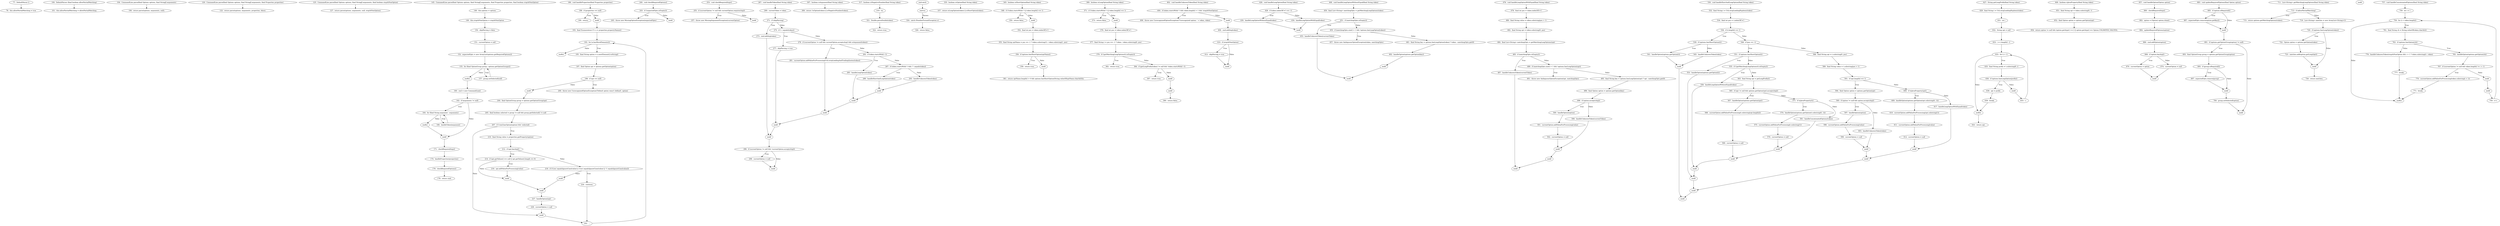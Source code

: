 digraph DefaultParser_CFG {
  // graph-vertices
  v1  [label="77:  DefaultParser ()"];
  v2  [label="78:  this.allowPartialMatching = true"];
  v3  [label="100:  DefaultParser (final boolean allowPartialMatching)"];
  v4  [label="101:  this.allowPartialMatching = allowPartialMatching"];
  v5  [label="104:  CommandLine parse(final Options options, final String[] arguments)"];
  v6  [label="106:  return parse(options, arguments, null);"];
  v7  [label="120:  CommandLine parse(final Options options, final String[] arguments, final Properties properties)"];
  v8  [label="122:  return parse(options, arguments, properties, false);"];
  v9  [label="125:  CommandLine parse(final Options options, final String[] arguments, final boolean stopAtNonOption)"];
  v10  [label="127:  return parse(options, arguments, null, stopAtNonOption);"];
  v11  [label="145:  CommandLine parse(final Options options, final String[] arguments, final Properties properties, final boolean stopAtNonOption)"];
  v12  [label="148:  this.options = options"];
  v13  [label="149:  this.stopAtNonOption = stopAtNonOption"];
  v14  [label="150:  skipParsing = false"];
  v15  [label="151:  currentOption = null"];
  v16  [label="152:  expectedOpts = new ArrayList(options.getRequiredOptions())"];
  v17  [label="155:  for (final OptionGroup group : options.getOptionGroups())"];
  v18  [label="endfor"];
  v19  [label="157:  group.setSelected(null)"];
  v20  [label="160:  cmd = new CommandLine()"];
  v21  [label="162:  if (arguments != null)"];
  v22  [label="164:  for (final String argument : arguments)"];
  v23  [label="endfor"];
  v24  [label="166:  handleToken(argument)"];
  v25  [label="endif"];
  v26  [label="171:  checkRequiredArgs()"];
  v27  [label="174:  handleProperties(properties)"];
  v28  [label="176:  checkRequiredOptions()"];
  v29  [label="178:  return cmd;"];
  v30  [label="186:  void handleProperties(final Properties properties)"];
  v31  [label="188:  if (properties == null)"];
  v32  [label="190:  return;"];
  v33  [label="endif"];
  v34  [label="193:  final Enumeration<?> e = properties.propertyNames()"];
  v35  [label="193:  for (e.hasMoreElements())"];
  v36  [label="193:   ; "];
  v37  [label="endfor"];
  v38  [label="195:  final String option = e.nextElement().toString()"];
  v39  [label="197:  final Option opt = options.getOption(option)"];
  v40  [label="198:  if (opt == null)"];
  v41  [label="200:  throw new UnrecognizedOptionException('Default option wasn't defined', option)"];
  v42  [label="endif"];
  v43  [label="204:  final OptionGroup group = options.getOptionGroup(opt)"];
  v44  [label="205:  final boolean selected = group != null && group.getSelected() != null"];
  v45  [label="207:  if (!cmd.hasOption(option) && !selected)"];
  v46  [label="210:  final String value = properties.getProperty(option)"];
  v47  [label="212:  if (opt.hasArg())"];
  v48  [label="214:  if (opt.getValues() == null || opt.getValues().length == 0)"];
  v49  [label="216:  opt.addValueForProcessing(value)"];
  v50  [label="endif"];
  v51  [label="endif"];
  v52  [label="219:  if (!('yes'.equalsIgnoreCase(value) || 'true'.equalsIgnoreCase(value) || '1'.equalsIgnoreCase(value)))"];
  v53  [label="224:  continue;"];
  v54  [label="endif"];
  v55  [label="227:  handleOption(opt)"];
  v56  [label="228:  currentOption = null"];
  v57  [label="endif"];
  v58  [label="240:  void checkRequiredOptions()"];
  v59  [label="243:  if (!expectedOpts.isEmpty())"];
  v60  [label="245:  throw new MissingOptionException(expectedOpts)"];
  v61  [label="endif"];
  v62  [label="253:  void checkRequiredArgs()"];
  v63  [label="255:  if (currentOption != null && currentOption.requiresArg())"];
  v64  [label="257:  throw new MissingArgumentException(currentOption)"];
  v65  [label="endif"];
  v66  [label="267:  void handleToken(final String token)"];
  v67  [label="269:  currentToken = token"];
  v68  [label="271:  if (skipParsing)"];
  v69  [label="273:  cmd.addArg(token)"];
  v70  [label="endif"];
  v71  [label="275:  if ('--'.equals(token))"];
  v72  [label="277:  skipParsing = true"];
  v73  [label="endif"];
  v74  [label="279:  if (currentOption != null && currentOption.acceptsArg() && isArgument(token))"];
  v75  [label="281:  currentOption.addValueForProcessing(Util.stripLeadingAndTrailingQuotes(token))"];
  v76  [label="endif"];
  v77  [label="283:  if (token.startsWith('--'))"];
  v78  [label="285:  handleLongOption(token)"];
  v79  [label="endif"];
  v80  [label="287:  if (token.startsWith('-') && !'-'.equals(token))"];
  v81  [label="289:  handleShortAndLongOption(token)"];
  v82  [label="endif"];
  v83  [label="293:  handleUnknownToken(token)"];
  v84  [label="296:  if (currentOption != null && !currentOption.acceptsArg())"];
  v85  [label="298:  currentOption = null"];
  v86  [label="endif"];
  v87  [label="307:  boolean isArgument(final String token)"];
  v88  [label="309:  return !isOption(token) || isNegativeNumber(token);"];
  v89  [label="317:  boolean isNegativeNumber(final String token)"];
  v90  [label="319:  try"];
  v91  [label="end-try"];
  v92  [label="321:  Double.parseDouble(token)"];
  v93  [label="322:  return true;"];
  v94  [label="end-catch"];
  v95  [label="324:  catch (NumberFormatException e)"];
  v96  [label="326:  return false;"];
  v97  [label="335:  boolean isOption(final String token)"];
  v98  [label="337:  return isLongOption(token) || isShortOption(token);"];
  v99  [label="345:  boolean isShortOption(final String token)"];
  v100  [label="348:  if (!token.startsWith('-') || token.length() == 1)"];
  v101  [label="350:  return false;"];
  v102  [label="endif"];
  v103  [label="354:  final int pos = token.indexOf('=')"];
  v104  [label="355:  final String optName = pos == -1 ? token.substring(1) : token.substring(1, pos)"];
  v105  [label="356:  if (options.hasShortOption(optName))"];
  v106  [label="358:  return true;"];
  v107  [label="endif"];
  v108  [label="361:  return optName.length() > 0 && options.hasShortOption(String.valueOf(optName.charAt(0)));"];
  v109  [label="369:  boolean isLongOption(final String token)"];
  v110  [label="371:  if (!token.startsWith('-') || token.length() == 1)"];
  v111  [label="373:  return false;"];
  v112  [label="endif"];
  v113  [label="376:  final int pos = token.indexOf('=')"];
  v114  [label="377:  final String t = pos == -1 ? token : token.substring(0, pos)"];
  v115  [label="379:  if (!getMatchingLongOptions(t).isEmpty())"];
  v116  [label="382:  return true;"];
  v117  [label="endif"];
  v118  [label="384:  if (getLongPrefix(token) != null && !token.startsWith('--'))"];
  v119  [label="387:  return true;"];
  v120  [label="endif"];
  v121  [label="390:  return false;"];
  v122  [label="402:  void handleUnknownToken(final String token)"];
  v123  [label="404:  if (token.startsWith('-') && token.length() > 1 && !stopAtNonOption)"];
  v124  [label="406:  throw new UnrecognizedOptionException('Unrecognized option: ' + token, token)"];
  v125  [label="endif"];
  v126  [label="409:  cmd.addArg(token)"];
  v127  [label="410:  if (stopAtNonOption)"];
  v128  [label="412:  skipParsing = true"];
  v129  [label="endif"];
  v130  [label="426:  void handleLongOption(final String token)"];
  v131  [label="428:  if (token.indexOf('=') == -1)"];
  v132  [label="430:  handleLongOptionWithoutEqual(token)"];
  v133  [label="endif"];
  v134  [label="434:  handleLongOptionWithEqual(token)"];
  v135  [label="448:  void handleLongOptionWithoutEqual(final String token)"];
  v136  [label="450:  final List<String> matchingOpts = getMatchingLongOptions(token)"];
  v137  [label="451:  if (matchingOpts.isEmpty())"];
  v138  [label="453:  handleUnknownToken(currentToken)"];
  v139  [label="endif"];
  v140  [label="455:  if (matchingOpts.size() > 1 && !options.hasLongOption(token))"];
  v141  [label="457:  throw new AmbiguousOptionException(token, matchingOpts)"];
  v142  [label="endif"];
  v143  [label="461:  final String key = options.hasLongOption(token) ? token : matchingOpts.get(0)"];
  v144  [label="462:  handleOption(options.getOption(key))"];
  v145  [label="476:  void handleLongOptionWithEqual(final String token)"];
  v146  [label="478:  final int pos = token.indexOf('=')"];
  v147  [label="480:  final String value = token.substring(pos + 1)"];
  v148  [label="482:  final String opt = token.substring(0, pos)"];
  v149  [label="484:  final List<String> matchingOpts = getMatchingLongOptions(opt)"];
  v150  [label="485:  if (matchingOpts.isEmpty())"];
  v151  [label="487:  handleUnknownToken(currentToken)"];
  v152  [label="endif"];
  v153  [label="489:  if (matchingOpts.size() > 1 && !options.hasLongOption(opt))"];
  v154  [label="491:  throw new AmbiguousOptionException(opt, matchingOpts)"];
  v155  [label="endif"];
  v156  [label="495:  final String key = options.hasLongOption(opt) ? opt : matchingOpts.get(0)"];
  v157  [label="496:  final Option option = options.getOption(key)"];
  v158  [label="498:  if (option.acceptsArg())"];
  v159  [label="500:  handleOption(option)"];
  v160  [label="501:  currentOption.addValueForProcessing(value)"];
  v161  [label="502:  currentOption = null"];
  v162  [label="endif"];
  v163  [label="506:  handleUnknownToken(currentToken)"];
  v164  [label="530:  void handleShortAndLongOption(final String token)"];
  v165  [label="532:  final String t = Util.stripLeadingHyphens(token)"];
  v166  [label="534:  final int pos = t.indexOf('=')"];
  v167  [label="536:  if (t.length() == 1)"];
  v168  [label="539:  if (options.hasShortOption(t))"];
  v169  [label="541:  handleOption(options.getOption(t))"];
  v170  [label="endif"];
  v171  [label="545:  handleUnknownToken(token)"];
  v172  [label="endif"];
  v173  [label="548:  if (pos == -1)"];
  v174  [label="551:  if (options.hasShortOption(t))"];
  v175  [label="553:  handleOption(options.getOption(t))"];
  v176  [label="endif"];
  v177  [label="555:  if (!getMatchingLongOptions(t).isEmpty())"];
  v178  [label="558:  handleLongOptionWithoutEqual(token)"];
  v179  [label="endif"];
  v180  [label="563:  final String opt = getLongPrefix(t)"];
  v181  [label="565:  if (opt != null && options.getOption(opt).acceptsArg())"];
  v182  [label="567:  handleOption(options.getOption(opt))"];
  v183  [label="568:  currentOption.addValueForProcessing(t.substring(opt.length()))"];
  v184  [label="569:  currentOption = null"];
  v185  [label="endif"];
  v186  [label="571:  if (isJavaProperty(t))"];
  v187  [label="574:  handleOption(options.getOption(t.substring(0, 1)))"];
  v188  [label="575:  currentOption.addValueForProcessing(t.substring(1))"];
  v189  [label="576:  currentOption = null"];
  v190  [label="endif"];
  v191  [label="581:  handleConcatenatedOptions(token)"];
  v192  [label="endif"];
  v193  [label="588:  final String opt = t.substring(0, pos)"];
  v194  [label="589:  final String value = t.substring(pos + 1)"];
  v195  [label="591:  if (opt.length() == 1)"];
  v196  [label="594:  final Option option = options.getOption(opt)"];
  v197  [label="595:  if (option != null && option.acceptsArg())"];
  v198  [label="597:  handleOption(option)"];
  v199  [label="598:  currentOption.addValueForProcessing(value)"];
  v200  [label="599:  currentOption = null"];
  v201  [label="endif"];
  v202  [label="603:  handleUnknownToken(token)"];
  v203  [label="endif"];
  v204  [label="606:  if (isJavaProperty(opt))"];
  v205  [label="609:  handleOption(options.getOption(opt.substring(0, 1)))"];
  v206  [label="610:  currentOption.addValueForProcessing(opt.substring(1))"];
  v207  [label="611:  currentOption.addValueForProcessing(value)"];
  v208  [label="612:  currentOption = null"];
  v209  [label="endif"];
  v210  [label="617:  handleLongOptionWithEqual(token)"];
  v211  [label="627:  String getLongPrefix(final String token)"];
  v212  [label="629:  final String t = Util.stripLeadingHyphens(token)"];
  v213  [label="631:  int i"];
  v214  [label="632:  String opt = null"];
  v215  [label="633:  i = t.length() - 2"];
  v216  [label="633:  for (i > 1)"];
  v217  [label="633:  i--"];
  v218  [label="endfor"];
  v219  [label="635:  final String prefix = t.substring(0, i)"];
  v220  [label="636:  if (options.hasLongOption(prefix))"];
  v221  [label="638:  opt = prefix"];
  v222  [label="639:  break;"];
  v223  [label="endif"];
  v224  [label="643:  return opt;"];
  v225  [label="649:  boolean isJavaProperty(final String token)"];
  v226  [label="651:  final String opt = token.substring(0, 1)"];
  v227  [label="652:  final Option option = options.getOption(opt)"];
  v228  [label="654:  return option != null && (option.getArgs() >= 2 || option.getArgs() == Option.UNLIMITED_VALUES);"];
  v229  [label="657:  void handleOption(Option option)"];
  v230  [label="660:  checkRequiredArgs()"];
  v231  [label="662:  option = (Option) option.clone()"];
  v232  [label="664:  updateRequiredOptions(option)"];
  v233  [label="666:  cmd.addOption(option)"];
  v234  [label="668:  if (option.hasArg())"];
  v235  [label="670:  currentOption = option"];
  v236  [label="endif"];
  v237  [label="674:  currentOption = null"];
  v238  [label="683:  void updateRequiredOptions(final Option option)"];
  v239  [label="685:  if (option.isRequired())"];
  v240  [label="687:  expectedOpts.remove(option.getKey())"];
  v241  [label="endif"];
  v242  [label="691:  if (options.getOptionGroup(option) != null)"];
  v243  [label="693:  final OptionGroup group = options.getOptionGroup(option)"];
  v244  [label="695:  if (group.isRequired())"];
  v245  [label="697:  expectedOpts.remove(group)"];
  v246  [label="endif"];
  v247  [label="700:  group.setSelected(option)"];
  v248  [label="endif"];
  v249  [label="711:  List<String> getMatchingLongOptions(final String token)"];
  v250  [label="713:  if (allowPartialMatching)"];
  v251  [label="715:  return options.getMatchingOptions(token);"];
  v252  [label="endif"];
  v253  [label="719:  List<String> matches = new ArrayList<String>(1)"];
  v254  [label="720:  if (options.hasLongOption(token))"];
  v255  [label="722:  Option option = options.getOption(token)"];
  v256  [label="723:  matches.add(option.getLongOpt())"];
  v257  [label="endif"];
  v258  [label="726:  return matches;"];
  v259  [label="757:  void handleConcatenatedOptions(final String token)"];
  v260  [label="759:  int i = 1"];
  v261  [label="759:  for (i < token.length())"];
  v262  [label="759:  i++"];
  v263  [label="endfor"];
  v264  [label="761:  final String ch = String.valueOf(token.charAt(i))"];
  v265  [label="763:  if (options.hasOption(ch))"];
  v266  [label="765:  handleOption(options.getOption(ch))"];
  v267  [label="767:  if (currentOption != null && token.length() != i + 1)"];
  v268  [label="770:  currentOption.addValueForProcessing(token.substring(i + 1))"];
  v269  [label="771:  break;"];
  v270  [label="endif"];
  v271  [label="endif"];
  v272  [label="776:  handleUnknownToken(stopAtNonOption && i > 1 ? token.substring(i) : token)"];
  v273  [label="777:  break;"];
  // graph-edges
  v1 -> v2;
  v3 -> v4;
  v5 -> v6;
  v7 -> v8;
  v9 -> v10;
  v11 -> v12;
  v12 -> v13;
  v13 -> v14;
  v14 -> v15;
  v15 -> v16;
  v16 -> v17;
  v17 -> v18  [label="False"];
  v17 -> v19  [label="True"];
  v19 -> v17;
  v18 -> v20;
  v20 -> v21;
  v21 -> v22  [label="True"];
  v22 -> v23  [label="False"];
  v22 -> v24  [label="True"];
  v24 -> v22;
  v23 -> v25;
  v21 -> v25  [label="False"];
  v25 -> v26;
  v26 -> v27;
  v27 -> v28;
  v28 -> v29;
  v30 -> v31;
  v31 -> v32  [label="True"];
  v31 -> v33  [label="False"];
  v33 -> v34;
  v34 -> v35;
  v35 -> v37  [label="False"];
  v35 -> v38  [label="True"];
  v38 -> v39;
  v39 -> v40;
  v40 -> v41  [label="True"];
  v40 -> v42  [label="False"];
  v42 -> v43;
  v43 -> v44;
  v44 -> v45;
  v45 -> v46  [label="True"];
  v46 -> v47;
  v47 -> v48  [label="True"];
  v48 -> v49  [label="True"];
  v49 -> v50;
  v48 -> v50  [label="False"];
  v50 -> v51;
  v47 -> v52  [label="False"];
  v52 -> v53  [label="True"];
  v53 -> v36;
  v52 -> v54  [label="False"];
  v54 -> v51;
  v51 -> v55;
  v55 -> v56;
  v56 -> v57;
  v45 -> v57  [label="False"];
  v57 -> v36;
  v36 -> v35;
  v58 -> v59;
  v59 -> v60  [label="True"];
  v59 -> v61  [label="False"];
  v62 -> v63;
  v63 -> v64  [label="True"];
  v63 -> v65  [label="False"];
  v66 -> v67;
  v67 -> v68;
  v68 -> v69  [label="True"];
  v69 -> v70;
  v68 -> v71  [label="False"];
  v71 -> v72  [label="True"];
  v72 -> v73;
  v71 -> v74  [label="False"];
  v74 -> v75  [label="True"];
  v75 -> v76;
  v74 -> v77  [label="False"];
  v77 -> v78  [label="True"];
  v78 -> v79;
  v77 -> v80  [label="False"];
  v80 -> v81  [label="True"];
  v81 -> v82;
  v80 -> v83  [label="False"];
  v83 -> v82;
  v82 -> v79;
  v79 -> v76;
  v76 -> v73;
  v73 -> v70;
  v70 -> v84;
  v84 -> v85  [label="True"];
  v85 -> v86;
  v84 -> v86  [label="False"];
  v87 -> v88;
  v89 -> v90;
  v90 -> v92;
  v92 -> v93;
  v91 -> v95  [label="Throws"];
  v95 -> v96;
  v94 -> v91;
  v97 -> v98;
  v99 -> v100;
  v100 -> v101  [label="True"];
  v100 -> v102  [label="False"];
  v102 -> v103;
  v103 -> v104;
  v104 -> v105;
  v105 -> v106  [label="True"];
  v105 -> v107  [label="False"];
  v107 -> v108;
  v109 -> v110;
  v110 -> v111  [label="True"];
  v110 -> v112  [label="False"];
  v112 -> v113;
  v113 -> v114;
  v114 -> v115;
  v115 -> v116  [label="True"];
  v115 -> v118  [label="False"];
  v118 -> v119  [label="True"];
  v118 -> v120  [label="False"];
  v120 -> v117;
  v117 -> v121;
  v122 -> v123;
  v123 -> v124  [label="True"];
  v123 -> v125  [label="False"];
  v125 -> v126;
  v126 -> v127;
  v127 -> v128  [label="True"];
  v128 -> v129;
  v127 -> v129  [label="False"];
  v130 -> v131;
  v131 -> v132  [label="True"];
  v132 -> v133;
  v131 -> v134  [label="False"];
  v134 -> v133;
  v135 -> v136;
  v136 -> v137;
  v137 -> v138  [label="True"];
  v138 -> v139;
  v137 -> v140  [label="False"];
  v140 -> v141  [label="True"];
  v140 -> v143  [label="False"];
  v143 -> v144;
  v144 -> v142;
  v142 -> v139;
  v145 -> v146;
  v146 -> v147;
  v147 -> v148;
  v148 -> v149;
  v149 -> v150;
  v150 -> v151  [label="True"];
  v151 -> v152;
  v150 -> v153  [label="False"];
  v153 -> v154  [label="True"];
  v153 -> v156  [label="False"];
  v156 -> v157;
  v157 -> v158;
  v158 -> v159  [label="True"];
  v159 -> v160;
  v160 -> v161;
  v161 -> v162;
  v158 -> v163  [label="False"];
  v163 -> v162;
  v162 -> v155;
  v155 -> v152;
  v164 -> v165;
  v165 -> v166;
  v166 -> v167;
  v167 -> v168  [label="True"];
  v168 -> v169  [label="True"];
  v169 -> v170;
  v168 -> v171  [label="False"];
  v171 -> v170;
  v170 -> v172;
  v167 -> v173  [label="False"];
  v173 -> v174  [label="True"];
  v174 -> v175  [label="True"];
  v175 -> v176;
  v174 -> v177  [label="False"];
  v177 -> v178  [label="True"];
  v178 -> v179;
  v177 -> v180  [label="False"];
  v180 -> v181;
  v181 -> v182  [label="True"];
  v182 -> v183;
  v183 -> v184;
  v184 -> v185;
  v181 -> v186  [label="False"];
  v186 -> v187  [label="True"];
  v187 -> v188;
  v188 -> v189;
  v189 -> v190;
  v186 -> v191  [label="False"];
  v191 -> v190;
  v190 -> v185;
  v185 -> v179;
  v179 -> v176;
  v176 -> v192;
  v173 -> v193  [label="False"];
  v193 -> v194;
  v194 -> v195;
  v195 -> v196  [label="True"];
  v196 -> v197;
  v197 -> v198  [label="True"];
  v198 -> v199;
  v199 -> v200;
  v200 -> v201;
  v197 -> v202  [label="False"];
  v202 -> v201;
  v201 -> v203;
  v195 -> v204  [label="False"];
  v204 -> v205  [label="True"];
  v205 -> v206;
  v206 -> v207;
  v207 -> v208;
  v208 -> v209;
  v204 -> v210  [label="False"];
  v210 -> v209;
  v209 -> v203;
  v203 -> v192;
  v192 -> v172;
  v211 -> v212;
  v212 -> v213;
  v213 -> v214;
  v214 -> v215;
  v215 -> v216;
  v216 -> v218  [label="False"];
  v216 -> v219  [label="True"];
  v219 -> v220;
  v220 -> v221  [label="True"];
  v221 -> v222;
  v222 -> v218;
  v220 -> v223  [label="False"];
  v223 -> v217;
  v217 -> v216;
  v218 -> v224;
  v225 -> v226;
  v226 -> v227;
  v227 -> v228;
  v229 -> v230;
  v230 -> v231;
  v231 -> v232;
  v232 -> v233;
  v233 -> v234;
  v234 -> v235  [label="True"];
  v235 -> v236;
  v234 -> v237  [label="False"];
  v237 -> v236;
  v238 -> v239;
  v239 -> v240  [label="True"];
  v240 -> v241;
  v239 -> v241  [label="False"];
  v241 -> v242;
  v242 -> v243  [label="True"];
  v243 -> v244;
  v244 -> v245  [label="True"];
  v245 -> v246;
  v244 -> v246  [label="False"];
  v246 -> v247;
  v247 -> v248;
  v242 -> v248  [label="False"];
  v249 -> v250;
  v250 -> v251  [label="True"];
  v250 -> v253  [label="False"];
  v253 -> v254;
  v254 -> v255  [label="True"];
  v255 -> v256;
  v256 -> v257;
  v254 -> v257  [label="False"];
  v257 -> v258;
  v259 -> v260;
  v260 -> v261;
  v261 -> v263  [label="False"];
  v261 -> v264  [label="True"];
  v264 -> v265;
  v265 -> v266  [label="True"];
  v266 -> v267;
  v267 -> v268  [label="True"];
  v268 -> v269;
  v269 -> v263;
  v267 -> v270  [label="False"];
  v270 -> v271;
  v265 -> v272  [label="False"];
  v272 -> v273;
  v273 -> v263;
  v271 -> v262;
  v262 -> v261;
  // end-of-graph
}
